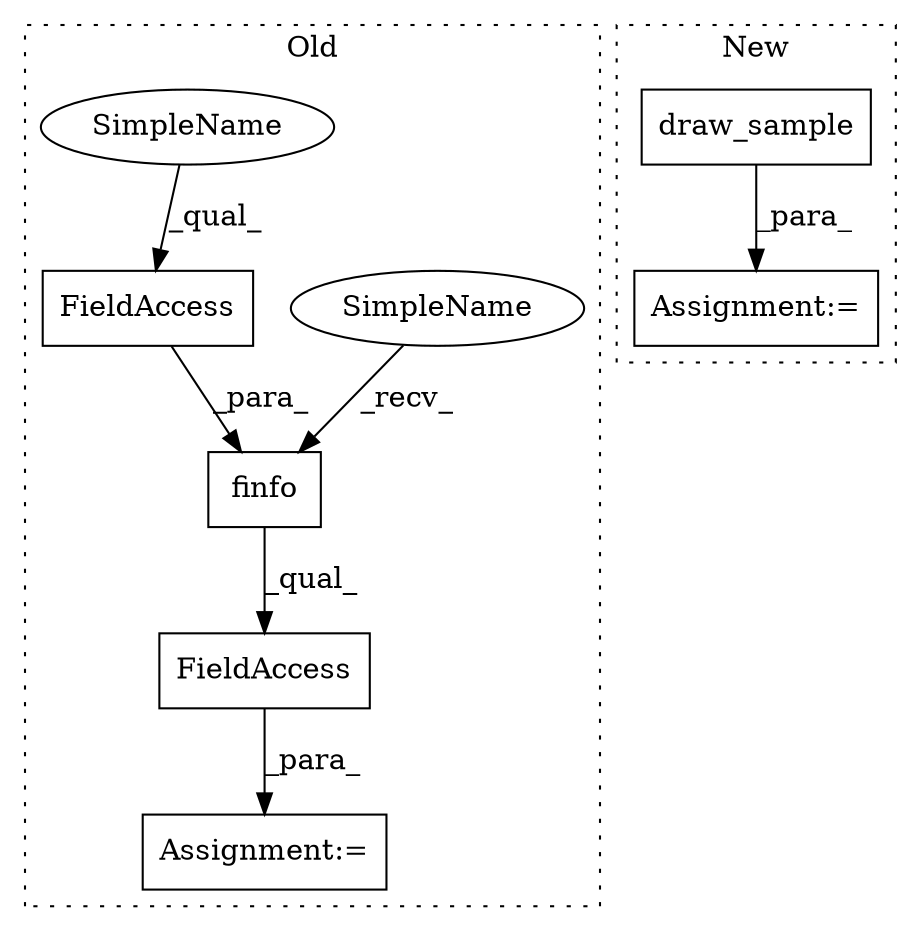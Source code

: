 digraph G {
subgraph cluster0 {
1 [label="finfo" a="32" s="92040,92059" l="6,1" shape="box"];
3 [label="FieldAccess" a="22" s="92046" l="13" shape="box"];
4 [label="FieldAccess" a="22" s="92034" l="30" shape="box"];
6 [label="Assignment:=" a="7" s="92033" l="1" shape="box"];
7 [label="SimpleName" a="42" s="92034" l="5" shape="ellipse"];
8 [label="SimpleName" a="42" s="92046" l="5" shape="ellipse"];
label = "Old";
style="dotted";
}
subgraph cluster1 {
2 [label="draw_sample" a="32" s="93897" l="13" shape="box"];
5 [label="Assignment:=" a="7" s="93894" l="1" shape="box"];
label = "New";
style="dotted";
}
1 -> 4 [label="_qual_"];
2 -> 5 [label="_para_"];
3 -> 1 [label="_para_"];
4 -> 6 [label="_para_"];
7 -> 1 [label="_recv_"];
8 -> 3 [label="_qual_"];
}